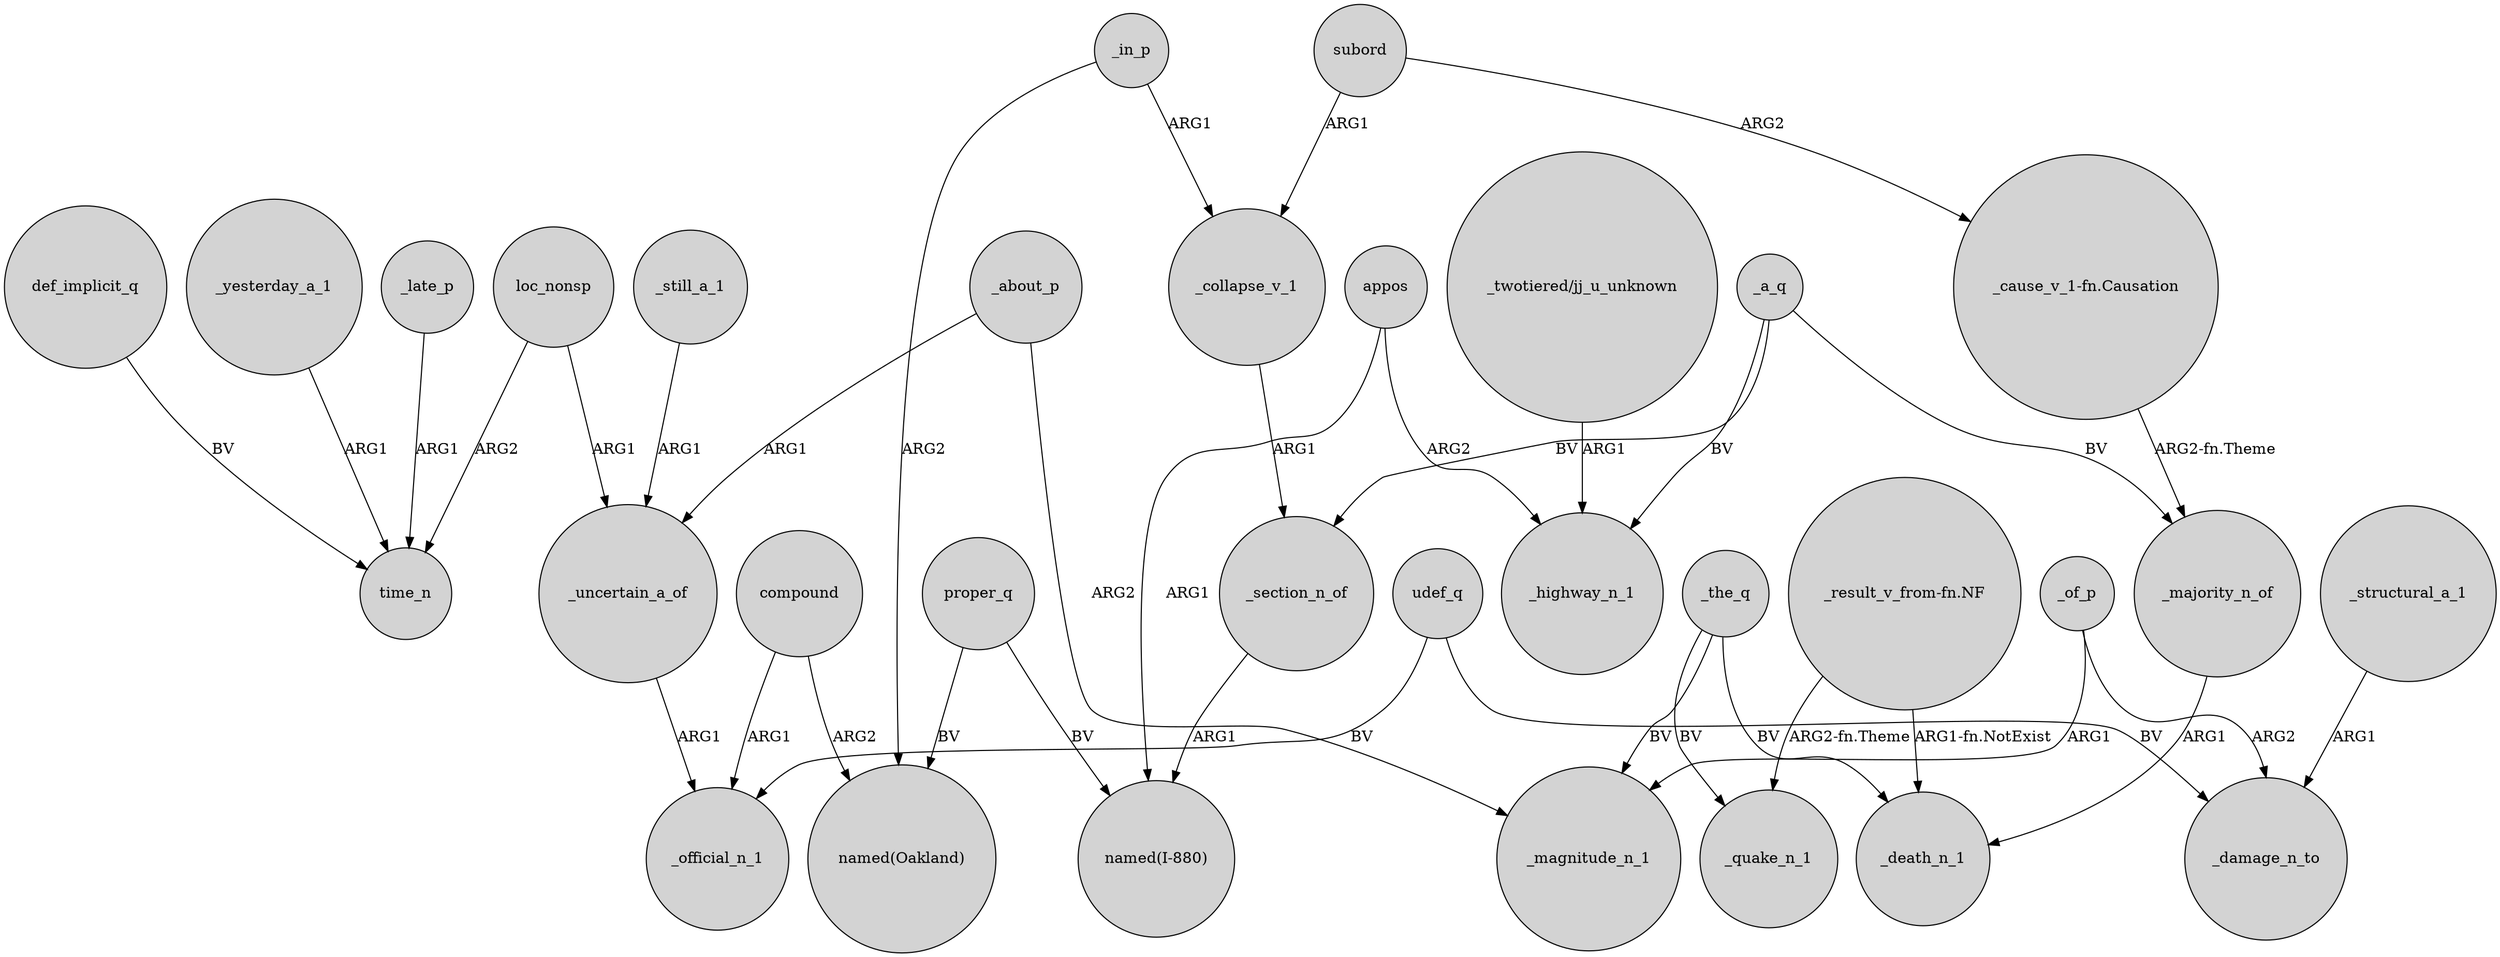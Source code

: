 digraph {
	node [shape=circle style=filled]
	_late_p -> time_n [label=ARG1]
	appos -> "named(I-880)" [label=ARG1]
	_yesterday_a_1 -> time_n [label=ARG1]
	_of_p -> _damage_n_to [label=ARG2]
	_majority_n_of -> _death_n_1 [label=ARG1]
	"_twotiered/jj_u_unknown" -> _highway_n_1 [label=ARG1]
	_the_q -> _quake_n_1 [label=BV]
	_the_q -> _magnitude_n_1 [label=BV]
	_section_n_of -> "named(I-880)" [label=ARG1]
	_a_q -> _majority_n_of [label=BV]
	compound -> "named(Oakland)" [label=ARG2]
	_in_p -> _collapse_v_1 [label=ARG1]
	loc_nonsp -> time_n [label=ARG2]
	_about_p -> _magnitude_n_1 [label=ARG2]
	_of_p -> _magnitude_n_1 [label=ARG1]
	"_result_v_from-fn.NF" -> _death_n_1 [label="ARG1-fn.NotExist"]
	appos -> _highway_n_1 [label=ARG2]
	udef_q -> _official_n_1 [label=BV]
	_a_q -> _section_n_of [label=BV]
	udef_q -> _damage_n_to [label=BV]
	_about_p -> _uncertain_a_of [label=ARG1]
	proper_q -> "named(Oakland)" [label=BV]
	_still_a_1 -> _uncertain_a_of [label=ARG1]
	_uncertain_a_of -> _official_n_1 [label=ARG1]
	compound -> _official_n_1 [label=ARG1]
	_collapse_v_1 -> _section_n_of [label=ARG1]
	_in_p -> "named(Oakland)" [label=ARG2]
	"_result_v_from-fn.NF" -> _quake_n_1 [label="ARG2-fn.Theme"]
	_structural_a_1 -> _damage_n_to [label=ARG1]
	subord -> "_cause_v_1-fn.Causation" [label=ARG2]
	"_cause_v_1-fn.Causation" -> _majority_n_of [label="ARG2-fn.Theme"]
	_a_q -> _highway_n_1 [label=BV]
	_the_q -> _death_n_1 [label=BV]
	loc_nonsp -> _uncertain_a_of [label=ARG1]
	proper_q -> "named(I-880)" [label=BV]
	subord -> _collapse_v_1 [label=ARG1]
	def_implicit_q -> time_n [label=BV]
}
